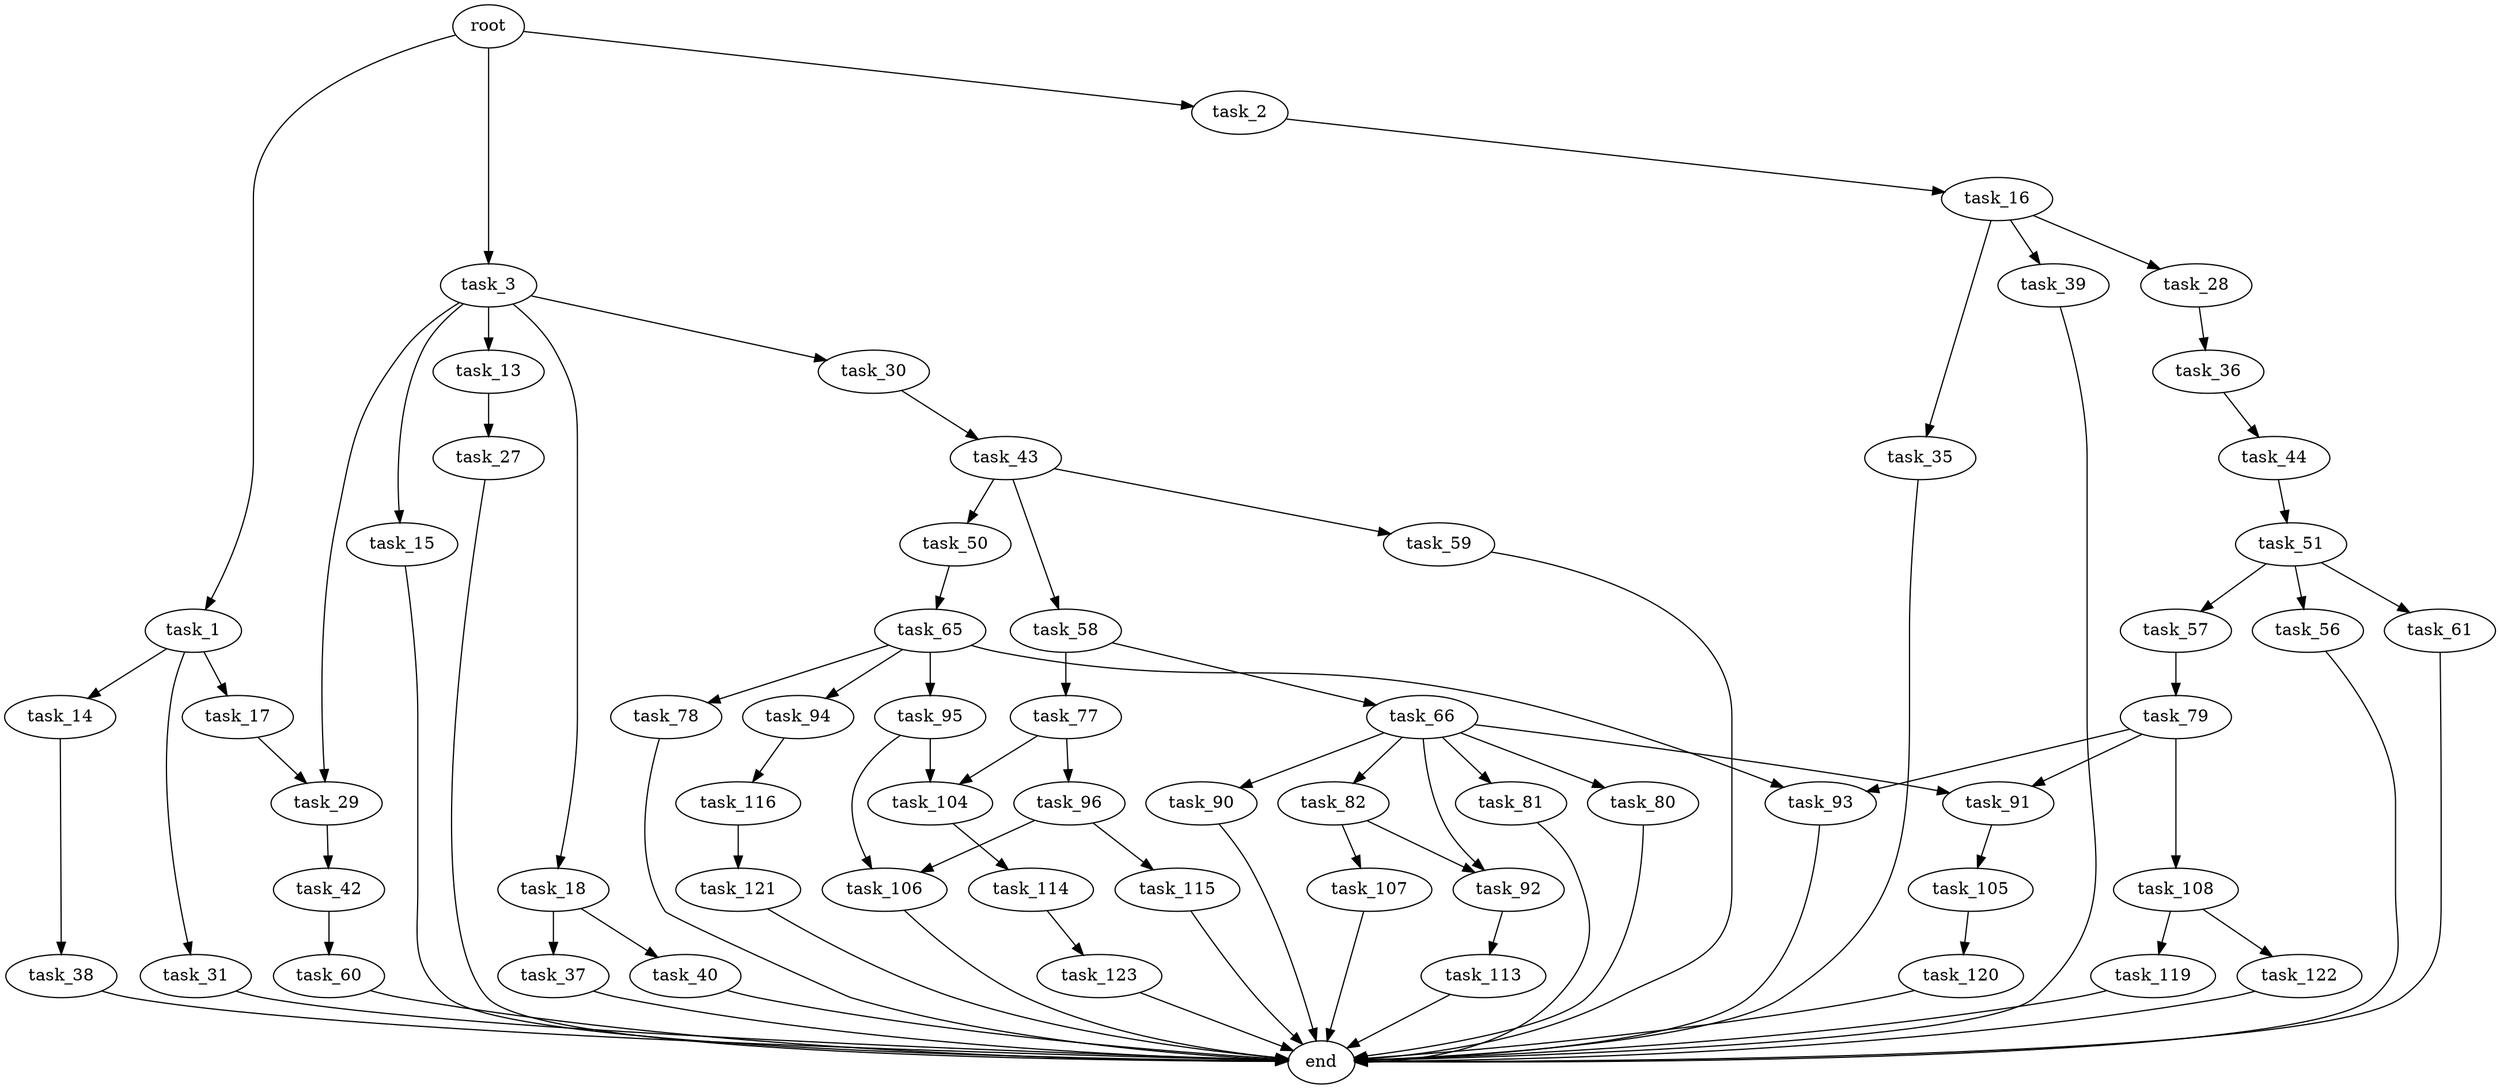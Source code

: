 digraph G {
  root [size="0.000000"];
  task_1 [size="360275770121.000000"];
  task_2 [size="37399350109.000000"];
  task_3 [size="234283762371.000000"];
  task_14 [size="6794861595.000000"];
  task_17 [size="28991029248.000000"];
  task_31 [size="9506019660.000000"];
  task_16 [size="681623420485.000000"];
  task_13 [size="10068564126.000000"];
  task_15 [size="333551495834.000000"];
  task_18 [size="6298203042.000000"];
  task_29 [size="1937058445.000000"];
  task_30 [size="1073741824000.000000"];
  task_27 [size="28991029248.000000"];
  task_38 [size="68719476736.000000"];
  end [size="0.000000"];
  task_28 [size="223898481938.000000"];
  task_35 [size="371193411792.000000"];
  task_39 [size="19460605515.000000"];
  task_37 [size="149014124808.000000"];
  task_40 [size="153046508425.000000"];
  task_36 [size="28991029248.000000"];
  task_42 [size="852534052.000000"];
  task_43 [size="231928233984.000000"];
  task_44 [size="8589934592.000000"];
  task_60 [size="231928233984.000000"];
  task_50 [size="134217728000.000000"];
  task_58 [size="172578746977.000000"];
  task_59 [size="782757789696.000000"];
  task_51 [size="918215534473.000000"];
  task_65 [size="52930264198.000000"];
  task_56 [size="53051218594.000000"];
  task_57 [size="65671382114.000000"];
  task_61 [size="8589934592.000000"];
  task_79 [size="134217728000.000000"];
  task_66 [size="28991029248.000000"];
  task_77 [size="134217728000.000000"];
  task_78 [size="231928233984.000000"];
  task_93 [size="411648616392.000000"];
  task_94 [size="134217728000.000000"];
  task_95 [size="337825558798.000000"];
  task_80 [size="78379689972.000000"];
  task_81 [size="782757789696.000000"];
  task_82 [size="134217728000.000000"];
  task_90 [size="1353460275125.000000"];
  task_91 [size="549755813888.000000"];
  task_92 [size="28991029248.000000"];
  task_96 [size="90734451569.000000"];
  task_104 [size="309654292422.000000"];
  task_108 [size="277955975929.000000"];
  task_107 [size="782757789696.000000"];
  task_105 [size="134217728000.000000"];
  task_113 [size="2770470578.000000"];
  task_116 [size="549755813888.000000"];
  task_106 [size="736474651744.000000"];
  task_115 [size="757794747.000000"];
  task_114 [size="4378172943.000000"];
  task_120 [size="56428889042.000000"];
  task_119 [size="36019663935.000000"];
  task_122 [size="231928233984.000000"];
  task_123 [size="54472782864.000000"];
  task_121 [size="338791255600.000000"];

  root -> task_1 [size="1.000000"];
  root -> task_2 [size="1.000000"];
  root -> task_3 [size="1.000000"];
  task_1 -> task_14 [size="301989888.000000"];
  task_1 -> task_17 [size="301989888.000000"];
  task_1 -> task_31 [size="301989888.000000"];
  task_2 -> task_16 [size="33554432.000000"];
  task_3 -> task_13 [size="209715200.000000"];
  task_3 -> task_15 [size="209715200.000000"];
  task_3 -> task_18 [size="209715200.000000"];
  task_3 -> task_29 [size="209715200.000000"];
  task_3 -> task_30 [size="209715200.000000"];
  task_14 -> task_38 [size="209715200.000000"];
  task_17 -> task_29 [size="75497472.000000"];
  task_31 -> end [size="1.000000"];
  task_16 -> task_28 [size="679477248.000000"];
  task_16 -> task_35 [size="679477248.000000"];
  task_16 -> task_39 [size="679477248.000000"];
  task_13 -> task_27 [size="33554432.000000"];
  task_15 -> end [size="1.000000"];
  task_18 -> task_37 [size="134217728.000000"];
  task_18 -> task_40 [size="134217728.000000"];
  task_29 -> task_42 [size="75497472.000000"];
  task_30 -> task_43 [size="838860800.000000"];
  task_27 -> end [size="1.000000"];
  task_38 -> end [size="1.000000"];
  task_28 -> task_36 [size="209715200.000000"];
  task_35 -> end [size="1.000000"];
  task_39 -> end [size="1.000000"];
  task_37 -> end [size="1.000000"];
  task_40 -> end [size="1.000000"];
  task_36 -> task_44 [size="75497472.000000"];
  task_42 -> task_60 [size="33554432.000000"];
  task_43 -> task_50 [size="301989888.000000"];
  task_43 -> task_58 [size="301989888.000000"];
  task_43 -> task_59 [size="301989888.000000"];
  task_44 -> task_51 [size="33554432.000000"];
  task_60 -> end [size="1.000000"];
  task_50 -> task_65 [size="209715200.000000"];
  task_58 -> task_66 [size="209715200.000000"];
  task_58 -> task_77 [size="209715200.000000"];
  task_59 -> end [size="1.000000"];
  task_51 -> task_56 [size="679477248.000000"];
  task_51 -> task_57 [size="679477248.000000"];
  task_51 -> task_61 [size="679477248.000000"];
  task_65 -> task_78 [size="209715200.000000"];
  task_65 -> task_93 [size="209715200.000000"];
  task_65 -> task_94 [size="209715200.000000"];
  task_65 -> task_95 [size="209715200.000000"];
  task_56 -> end [size="1.000000"];
  task_57 -> task_79 [size="75497472.000000"];
  task_61 -> end [size="1.000000"];
  task_79 -> task_91 [size="209715200.000000"];
  task_79 -> task_93 [size="209715200.000000"];
  task_79 -> task_108 [size="209715200.000000"];
  task_66 -> task_80 [size="75497472.000000"];
  task_66 -> task_81 [size="75497472.000000"];
  task_66 -> task_82 [size="75497472.000000"];
  task_66 -> task_90 [size="75497472.000000"];
  task_66 -> task_91 [size="75497472.000000"];
  task_66 -> task_92 [size="75497472.000000"];
  task_77 -> task_96 [size="209715200.000000"];
  task_77 -> task_104 [size="209715200.000000"];
  task_78 -> end [size="1.000000"];
  task_93 -> end [size="1.000000"];
  task_94 -> task_116 [size="209715200.000000"];
  task_95 -> task_104 [size="301989888.000000"];
  task_95 -> task_106 [size="301989888.000000"];
  task_80 -> end [size="1.000000"];
  task_81 -> end [size="1.000000"];
  task_82 -> task_92 [size="209715200.000000"];
  task_82 -> task_107 [size="209715200.000000"];
  task_90 -> end [size="1.000000"];
  task_91 -> task_105 [size="536870912.000000"];
  task_92 -> task_113 [size="75497472.000000"];
  task_96 -> task_106 [size="209715200.000000"];
  task_96 -> task_115 [size="209715200.000000"];
  task_104 -> task_114 [size="209715200.000000"];
  task_108 -> task_119 [size="209715200.000000"];
  task_108 -> task_122 [size="209715200.000000"];
  task_107 -> end [size="1.000000"];
  task_105 -> task_120 [size="209715200.000000"];
  task_113 -> end [size="1.000000"];
  task_116 -> task_121 [size="536870912.000000"];
  task_106 -> end [size="1.000000"];
  task_115 -> end [size="1.000000"];
  task_114 -> task_123 [size="209715200.000000"];
  task_120 -> end [size="1.000000"];
  task_119 -> end [size="1.000000"];
  task_122 -> end [size="1.000000"];
  task_123 -> end [size="1.000000"];
  task_121 -> end [size="1.000000"];
}
